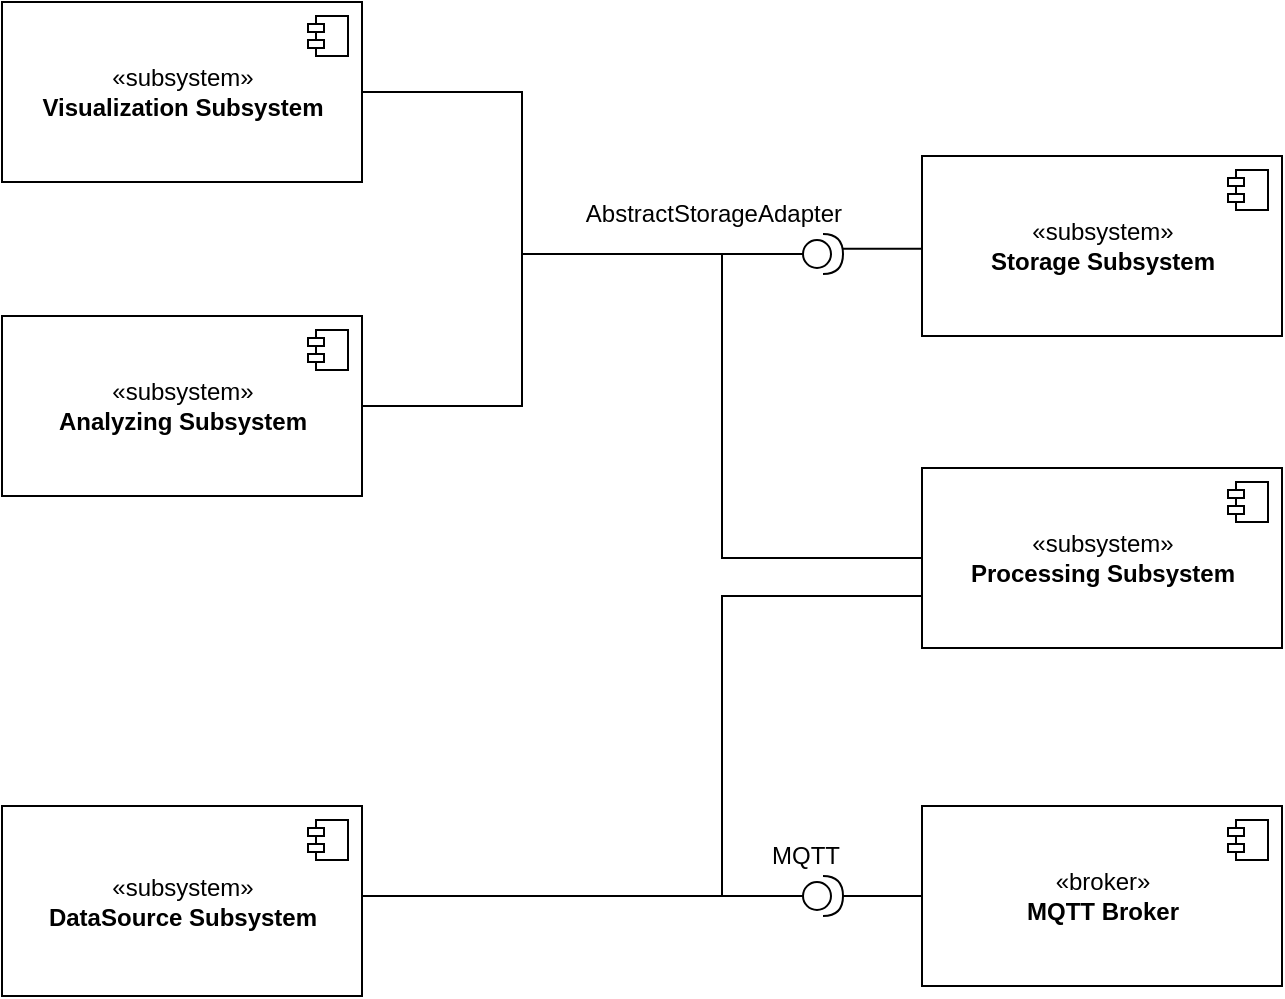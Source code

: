 <mxfile version="10.8.0" type="device"><diagram name="Overview" id="b5b7bab2-c9e2-2cf4-8b2a-24fd1a2a6d21"><mxGraphModel dx="2322" dy="819" grid="1" gridSize="10" guides="1" tooltips="1" connect="1" arrows="1" fold="1" page="1" pageScale="1" pageWidth="827" pageHeight="1169" background="#ffffff" math="0" shadow="0"><root><mxCell id="0"/><mxCell id="1" parent="0"/><mxCell id="ZmiW0pMrB_R2cf8ypXzl-27" style="edgeStyle=orthogonalEdgeStyle;rounded=0;orthogonalLoop=1;jettySize=auto;html=1;entryX=0;entryY=0.5;entryDx=0;entryDy=0;entryPerimeter=0;endArrow=none;endFill=0;" edge="1" parent="1" source="ZmiW0pMrB_R2cf8ypXzl-2" target="ZmiW0pMrB_R2cf8ypXzl-17"><mxGeometry relative="1" as="geometry"><Array as="points"><mxPoint x="-1390" y="767"/><mxPoint x="-1390" y="767"/></Array></mxGeometry></mxCell><mxCell id="ZmiW0pMrB_R2cf8ypXzl-2" value="«subsystem»&lt;br&gt;&lt;b&gt;DataSource Subsystem&lt;/b&gt;&lt;br&gt;" style="html=1;align=center;" vertex="1" parent="1"><mxGeometry x="-1620" y="722" width="180" height="95" as="geometry"/></mxCell><mxCell id="ZmiW0pMrB_R2cf8ypXzl-3" value="" style="shape=component;jettyWidth=8;jettyHeight=4;" vertex="1" parent="ZmiW0pMrB_R2cf8ypXzl-2"><mxGeometry x="1" width="20" height="20" relative="1" as="geometry"><mxPoint x="-27" y="7" as="offset"/></mxGeometry></mxCell><mxCell id="ZmiW0pMrB_R2cf8ypXzl-40" style="edgeStyle=orthogonalEdgeStyle;rounded=0;orthogonalLoop=1;jettySize=auto;html=1;endArrow=none;endFill=0;" edge="1" parent="1" source="ZmiW0pMrB_R2cf8ypXzl-4" target="ZmiW0pMrB_R2cf8ypXzl-31"><mxGeometry relative="1" as="geometry"><Array as="points"><mxPoint x="-1360" y="365"/><mxPoint x="-1360" y="446"/></Array></mxGeometry></mxCell><mxCell id="ZmiW0pMrB_R2cf8ypXzl-4" value="«subsystem»&lt;br&gt;&lt;b&gt;Visualization Subsystem&lt;/b&gt;" style="html=1;" vertex="1" parent="1"><mxGeometry x="-1620" y="320" width="180" height="90" as="geometry"/></mxCell><mxCell id="ZmiW0pMrB_R2cf8ypXzl-5" value="" style="shape=component;jettyWidth=8;jettyHeight=4;" vertex="1" parent="ZmiW0pMrB_R2cf8ypXzl-4"><mxGeometry x="1" width="20" height="20" relative="1" as="geometry"><mxPoint x="-27" y="7" as="offset"/></mxGeometry></mxCell><mxCell id="ZmiW0pMrB_R2cf8ypXzl-32" style="edgeStyle=orthogonalEdgeStyle;rounded=0;orthogonalLoop=1;jettySize=auto;html=1;entryX=0.977;entryY=0.37;entryDx=0;entryDy=0;entryPerimeter=0;endArrow=none;endFill=0;" edge="1" parent="1" source="ZmiW0pMrB_R2cf8ypXzl-6" target="ZmiW0pMrB_R2cf8ypXzl-31"><mxGeometry relative="1" as="geometry"><Array as="points"><mxPoint x="-1180" y="443"/></Array></mxGeometry></mxCell><mxCell id="ZmiW0pMrB_R2cf8ypXzl-6" value="«subsystem»&lt;br&gt;&lt;b&gt;Storage Subsystem&lt;/b&gt;" style="html=1;" vertex="1" parent="1"><mxGeometry x="-1160" y="397" width="180" height="90" as="geometry"/></mxCell><mxCell id="ZmiW0pMrB_R2cf8ypXzl-7" value="" style="shape=component;jettyWidth=8;jettyHeight=4;" vertex="1" parent="ZmiW0pMrB_R2cf8ypXzl-6"><mxGeometry x="1" width="20" height="20" relative="1" as="geometry"><mxPoint x="-27" y="7" as="offset"/></mxGeometry></mxCell><mxCell id="ZmiW0pMrB_R2cf8ypXzl-28" style="edgeStyle=orthogonalEdgeStyle;rounded=0;orthogonalLoop=1;jettySize=auto;html=1;entryX=0;entryY=0.5;entryDx=0;entryDy=0;entryPerimeter=0;endArrow=none;endFill=0;" edge="1" parent="1" source="ZmiW0pMrB_R2cf8ypXzl-8" target="ZmiW0pMrB_R2cf8ypXzl-17"><mxGeometry relative="1" as="geometry"><Array as="points"><mxPoint x="-1260" y="617"/><mxPoint x="-1260" y="767"/></Array></mxGeometry></mxCell><mxCell id="ZmiW0pMrB_R2cf8ypXzl-34" style="edgeStyle=orthogonalEdgeStyle;rounded=0;orthogonalLoop=1;jettySize=auto;html=1;entryX=0;entryY=0.5;entryDx=0;entryDy=0;entryPerimeter=0;endArrow=none;endFill=0;" edge="1" parent="1" source="ZmiW0pMrB_R2cf8ypXzl-8" target="ZmiW0pMrB_R2cf8ypXzl-31"><mxGeometry relative="1" as="geometry"><Array as="points"><mxPoint x="-1260" y="598"/><mxPoint x="-1260" y="446"/></Array></mxGeometry></mxCell><mxCell id="ZmiW0pMrB_R2cf8ypXzl-8" value="«subsystem»&lt;br&gt;&lt;b&gt;Processing Subsystem&lt;/b&gt;" style="html=1;" vertex="1" parent="1"><mxGeometry x="-1160" y="553" width="180" height="90" as="geometry"/></mxCell><mxCell id="ZmiW0pMrB_R2cf8ypXzl-9" value="" style="shape=component;jettyWidth=8;jettyHeight=4;" vertex="1" parent="ZmiW0pMrB_R2cf8ypXzl-8"><mxGeometry x="1" width="20" height="20" relative="1" as="geometry"><mxPoint x="-27" y="7" as="offset"/></mxGeometry></mxCell><mxCell id="ZmiW0pMrB_R2cf8ypXzl-39" style="edgeStyle=orthogonalEdgeStyle;rounded=0;orthogonalLoop=1;jettySize=auto;html=1;endArrow=none;endFill=0;" edge="1" parent="1" source="ZmiW0pMrB_R2cf8ypXzl-19" target="ZmiW0pMrB_R2cf8ypXzl-31"><mxGeometry relative="1" as="geometry"><Array as="points"><mxPoint x="-1360" y="522"/><mxPoint x="-1360" y="446"/></Array></mxGeometry></mxCell><mxCell id="ZmiW0pMrB_R2cf8ypXzl-19" value="«subsystem»&lt;br&gt;&lt;b&gt;Analyzing Subsystem&lt;/b&gt;" style="html=1;" vertex="1" parent="1"><mxGeometry x="-1620" y="477" width="180" height="90" as="geometry"/></mxCell><mxCell id="ZmiW0pMrB_R2cf8ypXzl-20" value="" style="shape=component;jettyWidth=8;jettyHeight=4;" vertex="1" parent="ZmiW0pMrB_R2cf8ypXzl-19"><mxGeometry x="1" width="20" height="20" relative="1" as="geometry"><mxPoint x="-27" y="7" as="offset"/></mxGeometry></mxCell><mxCell id="ZmiW0pMrB_R2cf8ypXzl-26" style="edgeStyle=orthogonalEdgeStyle;rounded=0;orthogonalLoop=1;jettySize=auto;html=1;entryX=1;entryY=0.5;entryDx=0;entryDy=0;entryPerimeter=0;endArrow=none;endFill=0;" edge="1" parent="1" source="ZmiW0pMrB_R2cf8ypXzl-22" target="ZmiW0pMrB_R2cf8ypXzl-17"><mxGeometry relative="1" as="geometry"/></mxCell><mxCell id="ZmiW0pMrB_R2cf8ypXzl-22" value="«broker»&lt;br&gt;&lt;b&gt;MQTT Broker&lt;/b&gt;" style="html=1;" vertex="1" parent="1"><mxGeometry x="-1160" y="722" width="180" height="90" as="geometry"/></mxCell><mxCell id="ZmiW0pMrB_R2cf8ypXzl-23" value="" style="shape=component;jettyWidth=8;jettyHeight=4;" vertex="1" parent="ZmiW0pMrB_R2cf8ypXzl-22"><mxGeometry x="1" width="20" height="20" relative="1" as="geometry"><mxPoint x="-27" y="7" as="offset"/></mxGeometry></mxCell><mxCell id="ZmiW0pMrB_R2cf8ypXzl-25" value="" style="group" vertex="1" connectable="0" parent="1"><mxGeometry x="-1250" y="737" width="50.5" height="40" as="geometry"/></mxCell><mxCell id="ZmiW0pMrB_R2cf8ypXzl-18" value="MQTT" style="text;html=1;resizable=0;points=[];autosize=1;align=right;verticalAlign=top;spacingTop=-4;" vertex="1" parent="ZmiW0pMrB_R2cf8ypXzl-25"><mxGeometry width="50" height="20" as="geometry"/></mxCell><mxCell id="ZmiW0pMrB_R2cf8ypXzl-17" value="" style="shape=providedRequiredInterface;html=1;verticalLabelPosition=bottom;align=center;rotation=-180;direction=west;" vertex="1" parent="ZmiW0pMrB_R2cf8ypXzl-25"><mxGeometry x="30.5" y="20" width="20" height="20" as="geometry"/></mxCell><mxCell id="ZmiW0pMrB_R2cf8ypXzl-33" value="" style="group" vertex="1" connectable="0" parent="1"><mxGeometry x="-1339.5" y="416" width="140" height="40" as="geometry"/></mxCell><mxCell id="ZmiW0pMrB_R2cf8ypXzl-30" value="AbstractStorageAdapter" style="text;html=1;resizable=0;points=[];autosize=1;align=right;verticalAlign=top;spacingTop=-4;" vertex="1" parent="ZmiW0pMrB_R2cf8ypXzl-33"><mxGeometry width="140" height="20" as="geometry"/></mxCell><mxCell id="ZmiW0pMrB_R2cf8ypXzl-31" value="" style="shape=providedRequiredInterface;html=1;verticalLabelPosition=bottom;align=center;rotation=-180;direction=west;" vertex="1" parent="ZmiW0pMrB_R2cf8ypXzl-33"><mxGeometry x="120" y="20" width="20" height="20" as="geometry"/></mxCell></root></mxGraphModel></diagram><diagram id="26c6fbQ3V3C1eSdOh1R4" name="DataStore Subsystem"><mxGraphModel dx="2608" dy="1170" grid="1" gridSize="10" guides="1" tooltips="1" connect="1" arrows="1" fold="1" page="1" pageScale="1" pageWidth="827" pageHeight="1169" math="0" shadow="0"><root><mxCell id="-6UOZCEnRcY4ojnYNWJN-0"/><mxCell id="-6UOZCEnRcY4ojnYNWJN-1" parent="-6UOZCEnRcY4ojnYNWJN-0"/><mxCell id="-6UOZCEnRcY4ojnYNWJN-2" value="«subsystem»&lt;br&gt;&lt;b&gt;DataSource Subsystem&lt;/b&gt;&lt;br&gt;" style="html=1;align=right;" vertex="1" parent="-6UOZCEnRcY4ojnYNWJN-1"><mxGeometry x="-1606" y="580" width="730" height="325" as="geometry"/></mxCell><mxCell id="-6UOZCEnRcY4ojnYNWJN-3" value="" style="shape=component;jettyWidth=8;jettyHeight=4;" vertex="1" parent="-6UOZCEnRcY4ojnYNWJN-2"><mxGeometry x="1" width="20" height="20" relative="1" as="geometry"><mxPoint x="-27" y="7" as="offset"/></mxGeometry></mxCell><mxCell id="-6UOZCEnRcY4ojnYNWJN-4" value="«application»&lt;br&gt;&lt;b&gt;AndroidApp&lt;/b&gt;" style="html=1;align=center;" vertex="1" parent="-6UOZCEnRcY4ojnYNWJN-2"><mxGeometry x="39.107" y="35" width="234.643" height="90" as="geometry"/></mxCell><mxCell id="-6UOZCEnRcY4ojnYNWJN-5" value="" style="shape=component;jettyWidth=8;jettyHeight=4;" vertex="1" parent="-6UOZCEnRcY4ojnYNWJN-4"><mxGeometry x="1" width="20" height="20" relative="1" as="geometry"><mxPoint x="-27" y="7" as="offset"/></mxGeometry></mxCell><mxCell id="-6UOZCEnRcY4ojnYNWJN-6" value="«class»&lt;br&gt;&lt;b&gt;Client&lt;/b&gt;&lt;span&gt;&lt;b&gt;AbstractClientAppMock&lt;/b&gt;&lt;/span&gt;" style="html=1;align=center;" vertex="1" parent="-6UOZCEnRcY4ojnYNWJN-2"><mxGeometry x="320.143" y="173.5" width="234.643" height="90" as="geometry"/></mxCell><mxCell id="-6UOZCEnRcY4ojnYNWJN-7" value="" style="shape=component;jettyWidth=8;jettyHeight=4;" vertex="1" parent="-6UOZCEnRcY4ojnYNWJN-6"><mxGeometry x="1" width="20" height="20" relative="1" as="geometry"><mxPoint x="-27" y="7" as="offset"/></mxGeometry></mxCell><mxCell id="-6UOZCEnRcY4ojnYNWJN-8" value="«interface»&lt;br&gt;&lt;span&gt;&lt;b&gt;AbstractClientApp&lt;/b&gt;&lt;/span&gt;&lt;br&gt;" style="html=1;align=center;" vertex="1" parent="-6UOZCEnRcY4ojnYNWJN-2"><mxGeometry x="39.143" y="173.5" width="234.643" height="90" as="geometry"/></mxCell><mxCell id="-6UOZCEnRcY4ojnYNWJN-9" value="" style="shape=component;jettyWidth=8;jettyHeight=4;" vertex="1" parent="-6UOZCEnRcY4ojnYNWJN-8"><mxGeometry x="1" width="20" height="20" relative="1" as="geometry"><mxPoint x="-27" y="7" as="offset"/></mxGeometry></mxCell><mxCell id="-6UOZCEnRcY4ojnYNWJN-10" value="" style="endArrow=block;dashed=1;endFill=0;endSize=12;html=1;" edge="1" parent="-6UOZCEnRcY4ojnYNWJN-2" source="-6UOZCEnRcY4ojnYNWJN-6" target="-6UOZCEnRcY4ojnYNWJN-8"><mxGeometry width="160" relative="1" as="geometry"><mxPoint x="250" y="345" as="sourcePoint"/><mxPoint x="410" y="345" as="targetPoint"/></mxGeometry></mxCell></root></mxGraphModel></diagram></mxfile>